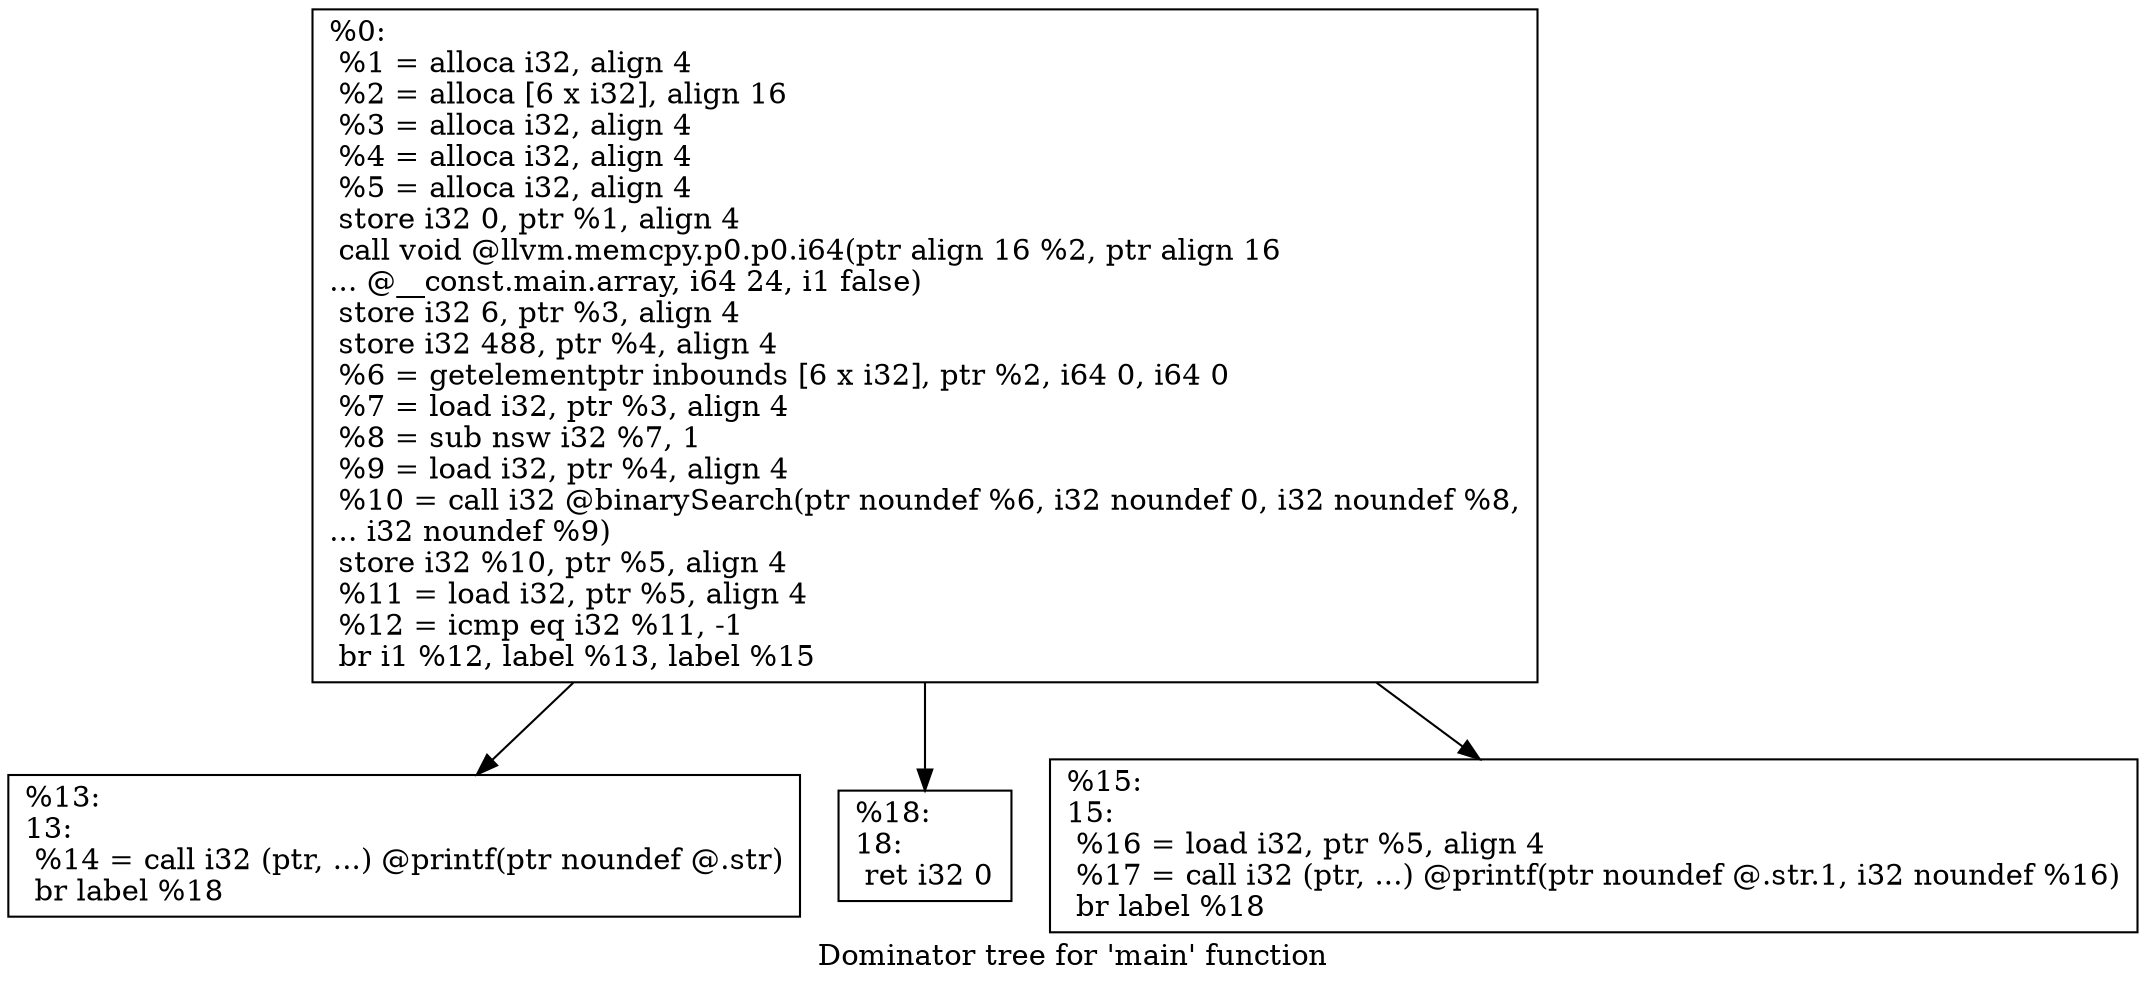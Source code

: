 digraph "Dominator tree for 'main' function" {
	label="Dominator tree for 'main' function";

	Node0x5566b1d35e70 [shape=record,label="{%0:\l  %1 = alloca i32, align 4\l  %2 = alloca [6 x i32], align 16\l  %3 = alloca i32, align 4\l  %4 = alloca i32, align 4\l  %5 = alloca i32, align 4\l  store i32 0, ptr %1, align 4\l  call void @llvm.memcpy.p0.p0.i64(ptr align 16 %2, ptr align 16\l... @__const.main.array, i64 24, i1 false)\l  store i32 6, ptr %3, align 4\l  store i32 488, ptr %4, align 4\l  %6 = getelementptr inbounds [6 x i32], ptr %2, i64 0, i64 0\l  %7 = load i32, ptr %3, align 4\l  %8 = sub nsw i32 %7, 1\l  %9 = load i32, ptr %4, align 4\l  %10 = call i32 @binarySearch(ptr noundef %6, i32 noundef 0, i32 noundef %8,\l... i32 noundef %9)\l  store i32 %10, ptr %5, align 4\l  %11 = load i32, ptr %5, align 4\l  %12 = icmp eq i32 %11, -1\l  br i1 %12, label %13, label %15\l}"];
	Node0x5566b1d35e70 -> Node0x5566b1d327b0;
	Node0x5566b1d35e70 -> Node0x5566b1d32810;
	Node0x5566b1d35e70 -> Node0x5566b1d32870;
	Node0x5566b1d327b0 [shape=record,label="{%13:\l13:                                               \l  %14 = call i32 (ptr, ...) @printf(ptr noundef @.str)\l  br label %18\l}"];
	Node0x5566b1d32810 [shape=record,label="{%18:\l18:                                               \l  ret i32 0\l}"];
	Node0x5566b1d32870 [shape=record,label="{%15:\l15:                                               \l  %16 = load i32, ptr %5, align 4\l  %17 = call i32 (ptr, ...) @printf(ptr noundef @.str.1, i32 noundef %16)\l  br label %18\l}"];
}
